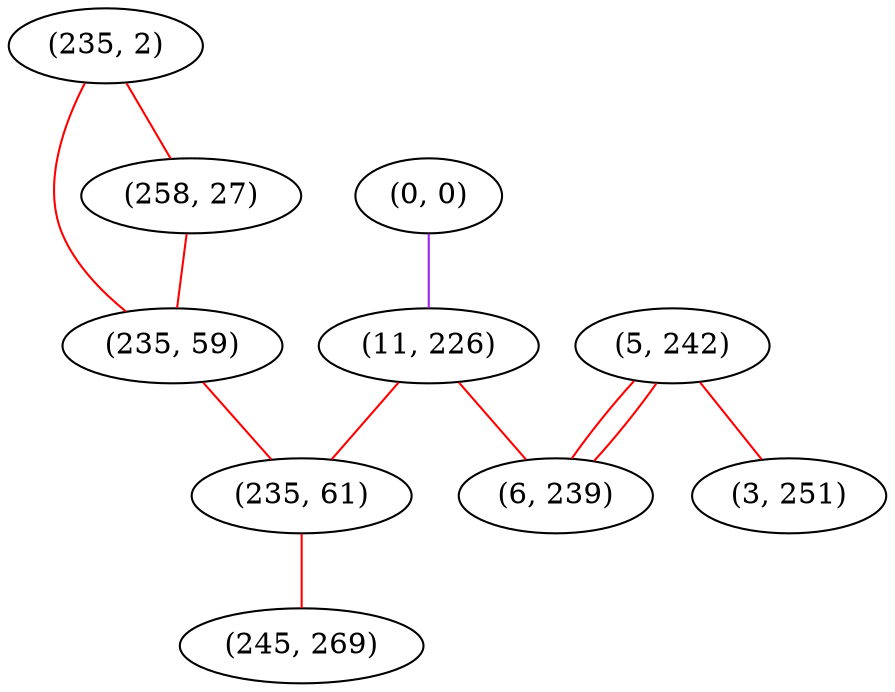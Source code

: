 graph "" {
"(0, 0)";
"(235, 2)";
"(258, 27)";
"(11, 226)";
"(5, 242)";
"(3, 251)";
"(235, 59)";
"(235, 61)";
"(6, 239)";
"(245, 269)";
"(0, 0)" -- "(11, 226)"  [color=purple, key=0, weight=4];
"(235, 2)" -- "(258, 27)"  [color=red, key=0, weight=1];
"(235, 2)" -- "(235, 59)"  [color=red, key=0, weight=1];
"(258, 27)" -- "(235, 59)"  [color=red, key=0, weight=1];
"(11, 226)" -- "(6, 239)"  [color=red, key=0, weight=1];
"(11, 226)" -- "(235, 61)"  [color=red, key=0, weight=1];
"(5, 242)" -- "(6, 239)"  [color=red, key=0, weight=1];
"(5, 242)" -- "(6, 239)"  [color=red, key=1, weight=1];
"(5, 242)" -- "(3, 251)"  [color=red, key=0, weight=1];
"(235, 59)" -- "(235, 61)"  [color=red, key=0, weight=1];
"(235, 61)" -- "(245, 269)"  [color=red, key=0, weight=1];
}
